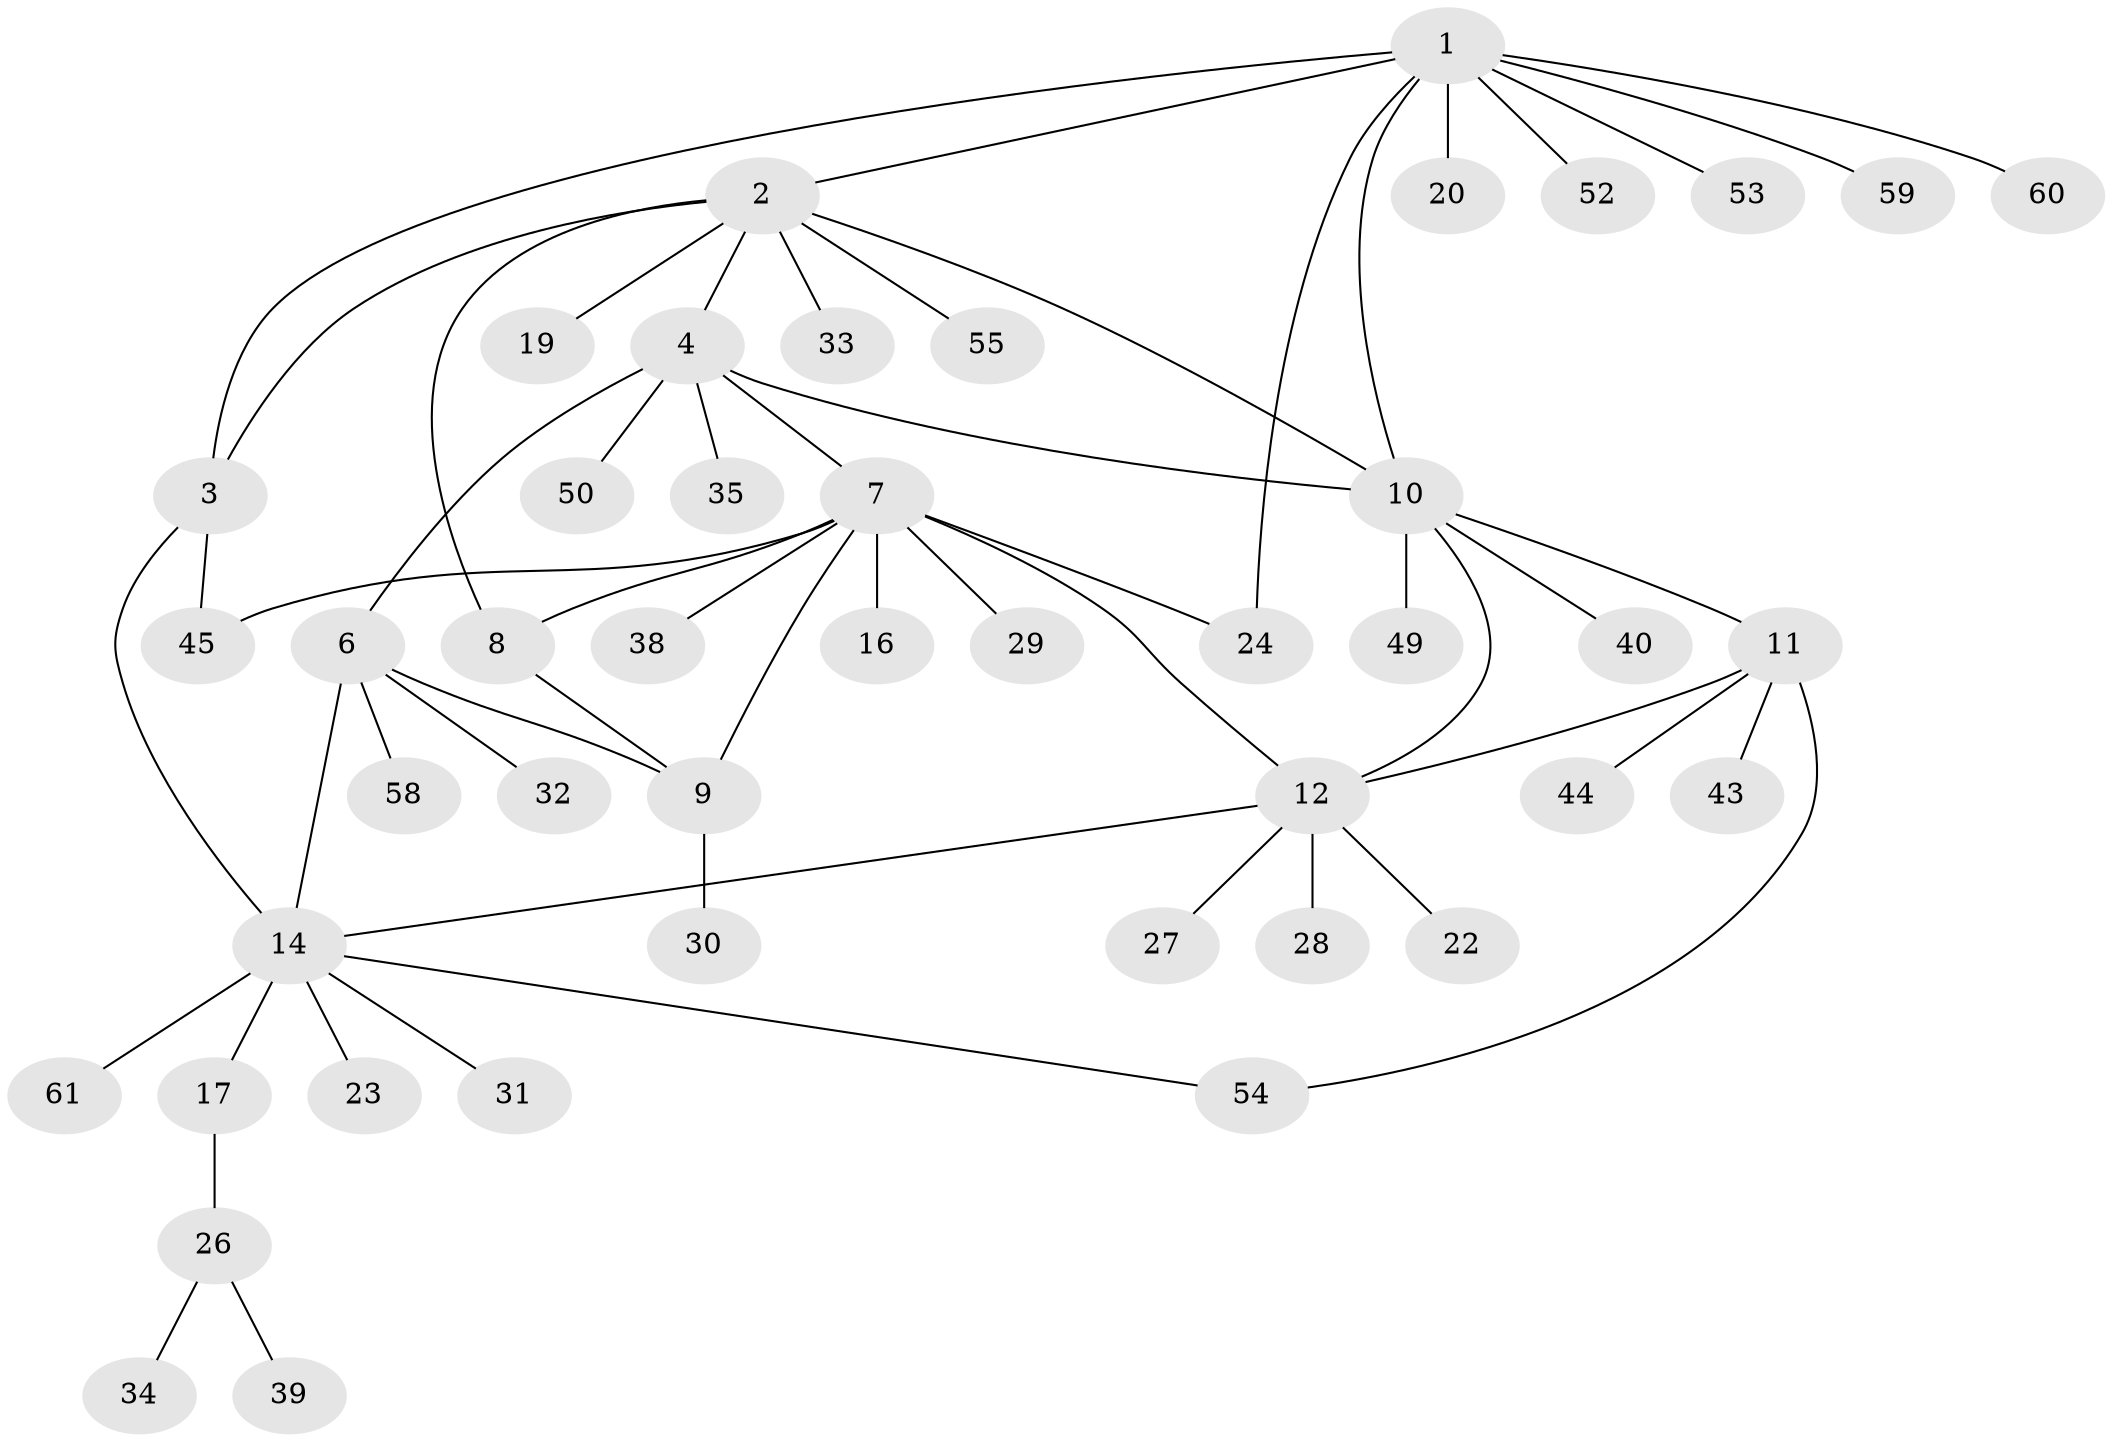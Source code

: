 // original degree distribution, {9: 0.01639344262295082, 8: 0.04918032786885246, 5: 0.09836065573770492, 4: 0.03278688524590164, 3: 0.06557377049180328, 7: 0.01639344262295082, 6: 0.01639344262295082, 2: 0.18032786885245902, 1: 0.5245901639344263}
// Generated by graph-tools (version 1.1) at 2025/11/02/27/25 16:11:34]
// undirected, 45 vertices, 57 edges
graph export_dot {
graph [start="1"]
  node [color=gray90,style=filled];
  1 [super="+48"];
  2 [super="+47"];
  3 [super="+42"];
  4 [super="+5"];
  6 [super="+13"];
  7 [super="+18"];
  8;
  9 [super="+56"];
  10 [super="+46"];
  11 [super="+25"];
  12 [super="+37"];
  14 [super="+15"];
  16 [super="+41"];
  17 [super="+57"];
  19 [super="+21"];
  20;
  22;
  23;
  24;
  26 [super="+36"];
  27;
  28;
  29;
  30;
  31;
  32;
  33;
  34;
  35;
  38;
  39;
  40;
  43;
  44;
  45 [super="+51"];
  49;
  50;
  52;
  53;
  54;
  55;
  58;
  59;
  60;
  61;
  1 -- 2;
  1 -- 3;
  1 -- 10;
  1 -- 20;
  1 -- 24;
  1 -- 52;
  1 -- 59;
  1 -- 60;
  1 -- 53;
  2 -- 3;
  2 -- 8;
  2 -- 19;
  2 -- 33;
  2 -- 4;
  2 -- 55;
  2 -- 10;
  3 -- 14;
  3 -- 45;
  4 -- 6 [weight=2];
  4 -- 7;
  4 -- 10;
  4 -- 50;
  4 -- 35;
  6 -- 58;
  6 -- 32;
  6 -- 9;
  6 -- 14 [weight=2];
  7 -- 8;
  7 -- 9;
  7 -- 12;
  7 -- 16;
  7 -- 24;
  7 -- 29;
  7 -- 45;
  7 -- 38;
  8 -- 9;
  9 -- 30;
  10 -- 11;
  10 -- 12;
  10 -- 40;
  10 -- 49;
  11 -- 12;
  11 -- 43;
  11 -- 44;
  11 -- 54;
  12 -- 14;
  12 -- 22;
  12 -- 27;
  12 -- 28;
  14 -- 17;
  14 -- 54;
  14 -- 23;
  14 -- 61;
  14 -- 31;
  17 -- 26;
  26 -- 34;
  26 -- 39;
}
